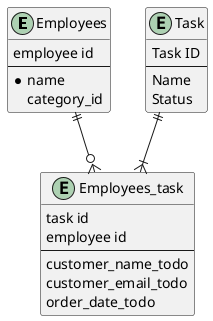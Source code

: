 @startuml

entity Employees {
    employee id
    --
    * name
    category_id
}

entity Employees_task {
    task id
    employee id
    --
    customer_name_todo
    customer_email_todo
    order_date_todo
}

entity Task {
    Task ID
    --
    Name
    Status
 }

Employees ||--o{ Employees_task
Task ||--|{ Employees_task


@enduml
